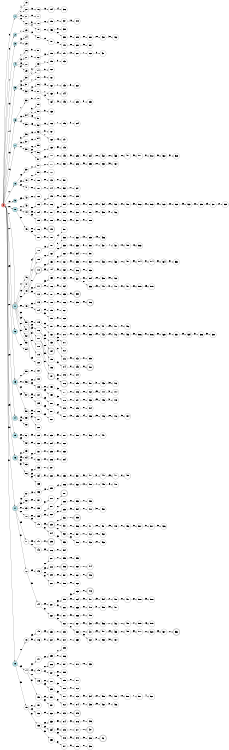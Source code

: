 digraph APTA {
__start0 [label="" shape="none"];

rankdir=LR;
size="8,5";

s0 [style="filled", color="black", fillcolor="#ff817b" shape="circle", label="0"];
s1 [style="filled", color="black", fillcolor="powderblue" shape="circle", label="1"];
s2 [style="filled", color="black", fillcolor="powderblue" shape="circle", label="2"];
s3 [style="filled", color="black", fillcolor="powderblue" shape="circle", label="3"];
s4 [style="filled", color="black", fillcolor="powderblue" shape="circle", label="4"];
s5 [style="filled", color="black", fillcolor="powderblue" shape="circle", label="5"];
s6 [style="filled", color="black", fillcolor="powderblue" shape="circle", label="6"];
s7 [style="filled", color="black", fillcolor="powderblue" shape="circle", label="7"];
s8 [style="filled", color="black", fillcolor="powderblue" shape="circle", label="8"];
s9 [style="filled", color="black", fillcolor="powderblue" shape="circle", label="9"];
s10 [style="filled", color="black", fillcolor="powderblue" shape="circle", label="10"];
s11 [style="rounded,filled", color="black", fillcolor="powderblue" shape="doublecircle", label="11"];
s12 [style="filled", color="black", fillcolor="powderblue" shape="circle", label="12"];
s13 [style="filled", color="black", fillcolor="powderblue" shape="circle", label="13"];
s14 [style="filled", color="black", fillcolor="powderblue" shape="circle", label="14"];
s15 [style="filled", color="black", fillcolor="powderblue" shape="circle", label="15"];
s16 [style="filled", color="black", fillcolor="powderblue" shape="circle", label="16"];
s17 [style="filled", color="black", fillcolor="powderblue" shape="circle", label="17"];
s18 [style="filled", color="black", fillcolor="powderblue" shape="circle", label="18"];
s19 [style="filled", color="black", fillcolor="white" shape="circle", label="19"];
s20 [style="filled", color="black", fillcolor="white" shape="circle", label="20"];
s21 [style="filled", color="black", fillcolor="white" shape="circle", label="21"];
s22 [style="filled", color="black", fillcolor="white" shape="circle", label="22"];
s23 [style="filled", color="black", fillcolor="white" shape="circle", label="23"];
s24 [style="filled", color="black", fillcolor="white" shape="circle", label="24"];
s25 [style="filled", color="black", fillcolor="white" shape="circle", label="25"];
s26 [style="filled", color="black", fillcolor="white" shape="circle", label="26"];
s27 [style="filled", color="black", fillcolor="white" shape="circle", label="27"];
s28 [style="filled", color="black", fillcolor="white" shape="circle", label="28"];
s29 [style="filled", color="black", fillcolor="white" shape="circle", label="29"];
s30 [style="filled", color="black", fillcolor="white" shape="circle", label="30"];
s31 [style="filled", color="black", fillcolor="white" shape="circle", label="31"];
s32 [style="filled", color="black", fillcolor="white" shape="circle", label="32"];
s33 [style="filled", color="black", fillcolor="white" shape="circle", label="33"];
s34 [style="filled", color="black", fillcolor="white" shape="circle", label="34"];
s35 [style="filled", color="black", fillcolor="white" shape="circle", label="35"];
s36 [style="filled", color="black", fillcolor="white" shape="circle", label="36"];
s37 [style="filled", color="black", fillcolor="white" shape="circle", label="37"];
s38 [style="filled", color="black", fillcolor="white" shape="circle", label="38"];
s39 [style="filled", color="black", fillcolor="white" shape="circle", label="39"];
s40 [style="filled", color="black", fillcolor="white" shape="circle", label="40"];
s41 [style="filled", color="black", fillcolor="white" shape="circle", label="41"];
s42 [style="filled", color="black", fillcolor="white" shape="circle", label="42"];
s43 [style="filled", color="black", fillcolor="white" shape="circle", label="43"];
s44 [style="filled", color="black", fillcolor="white" shape="circle", label="44"];
s45 [style="filled", color="black", fillcolor="white" shape="circle", label="45"];
s46 [style="filled", color="black", fillcolor="white" shape="circle", label="46"];
s47 [style="filled", color="black", fillcolor="white" shape="circle", label="47"];
s48 [style="filled", color="black", fillcolor="white" shape="circle", label="48"];
s49 [style="filled", color="black", fillcolor="white" shape="circle", label="49"];
s50 [style="filled", color="black", fillcolor="white" shape="circle", label="50"];
s51 [style="filled", color="black", fillcolor="white" shape="circle", label="51"];
s52 [style="filled", color="black", fillcolor="white" shape="circle", label="52"];
s53 [style="filled", color="black", fillcolor="white" shape="circle", label="53"];
s54 [style="filled", color="black", fillcolor="white" shape="circle", label="54"];
s55 [style="filled", color="black", fillcolor="white" shape="circle", label="55"];
s56 [style="filled", color="black", fillcolor="white" shape="circle", label="56"];
s57 [style="filled", color="black", fillcolor="white" shape="circle", label="57"];
s58 [style="filled", color="black", fillcolor="white" shape="circle", label="58"];
s59 [style="filled", color="black", fillcolor="white" shape="circle", label="59"];
s60 [style="filled", color="black", fillcolor="white" shape="circle", label="60"];
s61 [style="filled", color="black", fillcolor="white" shape="circle", label="61"];
s62 [style="filled", color="black", fillcolor="white" shape="circle", label="62"];
s63 [style="filled", color="black", fillcolor="white" shape="circle", label="63"];
s64 [style="filled", color="black", fillcolor="white" shape="circle", label="64"];
s65 [style="filled", color="black", fillcolor="white" shape="circle", label="65"];
s66 [style="filled", color="black", fillcolor="white" shape="circle", label="66"];
s67 [style="filled", color="black", fillcolor="white" shape="circle", label="67"];
s68 [style="filled", color="black", fillcolor="white" shape="circle", label="68"];
s69 [style="filled", color="black", fillcolor="white" shape="circle", label="69"];
s70 [style="filled", color="black", fillcolor="white" shape="circle", label="70"];
s71 [style="filled", color="black", fillcolor="white" shape="circle", label="71"];
s72 [style="filled", color="black", fillcolor="white" shape="circle", label="72"];
s73 [style="filled", color="black", fillcolor="white" shape="circle", label="73"];
s74 [style="filled", color="black", fillcolor="white" shape="circle", label="74"];
s75 [style="filled", color="black", fillcolor="white" shape="circle", label="75"];
s76 [style="filled", color="black", fillcolor="white" shape="circle", label="76"];
s77 [style="filled", color="black", fillcolor="white" shape="circle", label="77"];
s78 [style="filled", color="black", fillcolor="white" shape="circle", label="78"];
s79 [style="filled", color="black", fillcolor="white" shape="circle", label="79"];
s80 [style="filled", color="black", fillcolor="white" shape="circle", label="80"];
s81 [style="filled", color="black", fillcolor="white" shape="circle", label="81"];
s82 [style="filled", color="black", fillcolor="white" shape="circle", label="82"];
s83 [style="filled", color="black", fillcolor="white" shape="circle", label="83"];
s84 [style="filled", color="black", fillcolor="white" shape="circle", label="84"];
s85 [style="filled", color="black", fillcolor="white" shape="circle", label="85"];
s86 [style="filled", color="black", fillcolor="white" shape="circle", label="86"];
s87 [style="filled", color="black", fillcolor="white" shape="circle", label="87"];
s88 [style="filled", color="black", fillcolor="white" shape="circle", label="88"];
s89 [style="filled", color="black", fillcolor="white" shape="circle", label="89"];
s90 [style="filled", color="black", fillcolor="white" shape="circle", label="90"];
s91 [style="filled", color="black", fillcolor="white" shape="circle", label="91"];
s92 [style="filled", color="black", fillcolor="white" shape="circle", label="92"];
s93 [style="filled", color="black", fillcolor="white" shape="circle", label="93"];
s94 [style="filled", color="black", fillcolor="white" shape="circle", label="94"];
s95 [style="filled", color="black", fillcolor="white" shape="circle", label="95"];
s96 [style="filled", color="black", fillcolor="white" shape="circle", label="96"];
s97 [style="filled", color="black", fillcolor="white" shape="circle", label="97"];
s98 [style="filled", color="black", fillcolor="white" shape="circle", label="98"];
s99 [style="filled", color="black", fillcolor="white" shape="circle", label="99"];
s100 [style="filled", color="black", fillcolor="white" shape="circle", label="100"];
s101 [style="filled", color="black", fillcolor="white" shape="circle", label="101"];
s102 [style="filled", color="black", fillcolor="white" shape="circle", label="102"];
s103 [style="filled", color="black", fillcolor="white" shape="circle", label="103"];
s104 [style="filled", color="black", fillcolor="white" shape="circle", label="104"];
s105 [style="filled", color="black", fillcolor="white" shape="circle", label="105"];
s106 [style="filled", color="black", fillcolor="white" shape="circle", label="106"];
s107 [style="filled", color="black", fillcolor="white" shape="circle", label="107"];
s108 [style="filled", color="black", fillcolor="white" shape="circle", label="108"];
s109 [style="filled", color="black", fillcolor="white" shape="circle", label="109"];
s110 [style="rounded,filled", color="black", fillcolor="white" shape="doublecircle", label="110"];
s111 [style="filled", color="black", fillcolor="white" shape="circle", label="111"];
s112 [style="filled", color="black", fillcolor="white" shape="circle", label="112"];
s113 [style="filled", color="black", fillcolor="white" shape="circle", label="113"];
s114 [style="filled", color="black", fillcolor="white" shape="circle", label="114"];
s115 [style="filled", color="black", fillcolor="white" shape="circle", label="115"];
s116 [style="filled", color="black", fillcolor="white" shape="circle", label="116"];
s117 [style="filled", color="black", fillcolor="white" shape="circle", label="117"];
s118 [style="filled", color="black", fillcolor="white" shape="circle", label="118"];
s119 [style="filled", color="black", fillcolor="white" shape="circle", label="119"];
s120 [style="filled", color="black", fillcolor="white" shape="circle", label="120"];
s121 [style="filled", color="black", fillcolor="white" shape="circle", label="121"];
s122 [style="filled", color="black", fillcolor="white" shape="circle", label="122"];
s123 [style="filled", color="black", fillcolor="white" shape="circle", label="123"];
s124 [style="filled", color="black", fillcolor="white" shape="circle", label="124"];
s125 [style="filled", color="black", fillcolor="white" shape="circle", label="125"];
s126 [style="filled", color="black", fillcolor="white" shape="circle", label="126"];
s127 [style="filled", color="black", fillcolor="white" shape="circle", label="127"];
s128 [style="filled", color="black", fillcolor="white" shape="circle", label="128"];
s129 [style="filled", color="black", fillcolor="white" shape="circle", label="129"];
s130 [style="filled", color="black", fillcolor="white" shape="circle", label="130"];
s131 [style="filled", color="black", fillcolor="white" shape="circle", label="131"];
s132 [style="filled", color="black", fillcolor="white" shape="circle", label="132"];
s133 [style="filled", color="black", fillcolor="white" shape="circle", label="133"];
s134 [style="filled", color="black", fillcolor="white" shape="circle", label="134"];
s135 [style="filled", color="black", fillcolor="white" shape="circle", label="135"];
s136 [style="filled", color="black", fillcolor="white" shape="circle", label="136"];
s137 [style="filled", color="black", fillcolor="white" shape="circle", label="137"];
s138 [style="filled", color="black", fillcolor="white" shape="circle", label="138"];
s139 [style="filled", color="black", fillcolor="white" shape="circle", label="139"];
s140 [style="filled", color="black", fillcolor="white" shape="circle", label="140"];
s141 [style="filled", color="black", fillcolor="white" shape="circle", label="141"];
s142 [style="filled", color="black", fillcolor="white" shape="circle", label="142"];
s143 [style="filled", color="black", fillcolor="white" shape="circle", label="143"];
s144 [style="filled", color="black", fillcolor="white" shape="circle", label="144"];
s145 [style="filled", color="black", fillcolor="white" shape="circle", label="145"];
s146 [style="filled", color="black", fillcolor="white" shape="circle", label="146"];
s147 [style="filled", color="black", fillcolor="white" shape="circle", label="147"];
s148 [style="filled", color="black", fillcolor="white" shape="circle", label="148"];
s149 [style="filled", color="black", fillcolor="white" shape="circle", label="149"];
s150 [style="filled", color="black", fillcolor="white" shape="circle", label="150"];
s151 [style="filled", color="black", fillcolor="white" shape="circle", label="151"];
s152 [style="filled", color="black", fillcolor="white" shape="circle", label="152"];
s153 [style="filled", color="black", fillcolor="white" shape="circle", label="153"];
s154 [style="filled", color="black", fillcolor="white" shape="circle", label="154"];
s155 [style="filled", color="black", fillcolor="white" shape="circle", label="155"];
s156 [style="filled", color="black", fillcolor="white" shape="circle", label="156"];
s157 [style="filled", color="black", fillcolor="white" shape="circle", label="157"];
s158 [style="filled", color="black", fillcolor="white" shape="circle", label="158"];
s159 [style="filled", color="black", fillcolor="white" shape="circle", label="159"];
s160 [style="filled", color="black", fillcolor="white" shape="circle", label="160"];
s161 [style="filled", color="black", fillcolor="white" shape="circle", label="161"];
s162 [style="filled", color="black", fillcolor="white" shape="circle", label="162"];
s163 [style="filled", color="black", fillcolor="white" shape="circle", label="163"];
s164 [style="filled", color="black", fillcolor="white" shape="circle", label="164"];
s165 [style="filled", color="black", fillcolor="white" shape="circle", label="165"];
s166 [style="filled", color="black", fillcolor="white" shape="circle", label="166"];
s167 [style="filled", color="black", fillcolor="white" shape="circle", label="167"];
s168 [style="filled", color="black", fillcolor="white" shape="circle", label="168"];
s169 [style="filled", color="black", fillcolor="white" shape="circle", label="169"];
s170 [style="filled", color="black", fillcolor="white" shape="circle", label="170"];
s171 [style="filled", color="black", fillcolor="white" shape="circle", label="171"];
s172 [style="filled", color="black", fillcolor="white" shape="circle", label="172"];
s173 [style="filled", color="black", fillcolor="white" shape="circle", label="173"];
s174 [style="filled", color="black", fillcolor="white" shape="circle", label="174"];
s175 [style="filled", color="black", fillcolor="white" shape="circle", label="175"];
s176 [style="filled", color="black", fillcolor="white" shape="circle", label="176"];
s177 [style="filled", color="black", fillcolor="white" shape="circle", label="177"];
s178 [style="filled", color="black", fillcolor="white" shape="circle", label="178"];
s179 [style="rounded,filled", color="black", fillcolor="white" shape="doublecircle", label="179"];
s180 [style="filled", color="black", fillcolor="white" shape="circle", label="180"];
s181 [style="filled", color="black", fillcolor="white" shape="circle", label="181"];
s182 [style="filled", color="black", fillcolor="white" shape="circle", label="182"];
s183 [style="filled", color="black", fillcolor="white" shape="circle", label="183"];
s184 [style="filled", color="black", fillcolor="white" shape="circle", label="184"];
s185 [style="filled", color="black", fillcolor="white" shape="circle", label="185"];
s186 [style="filled", color="black", fillcolor="white" shape="circle", label="186"];
s187 [style="filled", color="black", fillcolor="white" shape="circle", label="187"];
s188 [style="filled", color="black", fillcolor="white" shape="circle", label="188"];
s189 [style="filled", color="black", fillcolor="white" shape="circle", label="189"];
s190 [style="filled", color="black", fillcolor="white" shape="circle", label="190"];
s191 [style="filled", color="black", fillcolor="white" shape="circle", label="191"];
s192 [style="filled", color="black", fillcolor="white" shape="circle", label="192"];
s193 [style="filled", color="black", fillcolor="white" shape="circle", label="193"];
s194 [style="rounded,filled", color="black", fillcolor="white" shape="doublecircle", label="194"];
s195 [style="filled", color="black", fillcolor="white" shape="circle", label="195"];
s196 [style="filled", color="black", fillcolor="white" shape="circle", label="196"];
s197 [style="rounded,filled", color="black", fillcolor="white" shape="doublecircle", label="197"];
s198 [style="filled", color="black", fillcolor="white" shape="circle", label="198"];
s199 [style="filled", color="black", fillcolor="white" shape="circle", label="199"];
s200 [style="filled", color="black", fillcolor="white" shape="circle", label="200"];
s201 [style="filled", color="black", fillcolor="white" shape="circle", label="201"];
s202 [style="filled", color="black", fillcolor="white" shape="circle", label="202"];
s203 [style="filled", color="black", fillcolor="white" shape="circle", label="203"];
s204 [style="filled", color="black", fillcolor="white" shape="circle", label="204"];
s205 [style="filled", color="black", fillcolor="white" shape="circle", label="205"];
s206 [style="filled", color="black", fillcolor="white" shape="circle", label="206"];
s207 [style="filled", color="black", fillcolor="white" shape="circle", label="207"];
s208 [style="filled", color="black", fillcolor="white" shape="circle", label="208"];
s209 [style="filled", color="black", fillcolor="white" shape="circle", label="209"];
s210 [style="filled", color="black", fillcolor="white" shape="circle", label="210"];
s211 [style="filled", color="black", fillcolor="white" shape="circle", label="211"];
s212 [style="filled", color="black", fillcolor="white" shape="circle", label="212"];
s213 [style="rounded,filled", color="black", fillcolor="white" shape="doublecircle", label="213"];
s214 [style="filled", color="black", fillcolor="white" shape="circle", label="214"];
s215 [style="rounded,filled", color="black", fillcolor="white" shape="doublecircle", label="215"];
s216 [style="filled", color="black", fillcolor="white" shape="circle", label="216"];
s217 [style="filled", color="black", fillcolor="white" shape="circle", label="217"];
s218 [style="filled", color="black", fillcolor="white" shape="circle", label="218"];
s219 [style="filled", color="black", fillcolor="white" shape="circle", label="219"];
s220 [style="filled", color="black", fillcolor="white" shape="circle", label="220"];
s221 [style="filled", color="black", fillcolor="white" shape="circle", label="221"];
s222 [style="filled", color="black", fillcolor="white" shape="circle", label="222"];
s223 [style="filled", color="black", fillcolor="white" shape="circle", label="223"];
s224 [style="filled", color="black", fillcolor="white" shape="circle", label="224"];
s225 [style="filled", color="black", fillcolor="white" shape="circle", label="225"];
s226 [style="rounded,filled", color="black", fillcolor="white" shape="doublecircle", label="226"];
s227 [style="filled", color="black", fillcolor="white" shape="circle", label="227"];
s228 [style="filled", color="black", fillcolor="white" shape="circle", label="228"];
s229 [style="filled", color="black", fillcolor="white" shape="circle", label="229"];
s230 [style="filled", color="black", fillcolor="white" shape="circle", label="230"];
s231 [style="filled", color="black", fillcolor="white" shape="circle", label="231"];
s232 [style="filled", color="black", fillcolor="white" shape="circle", label="232"];
s233 [style="filled", color="black", fillcolor="white" shape="circle", label="233"];
s234 [style="filled", color="black", fillcolor="white" shape="circle", label="234"];
s235 [style="filled", color="black", fillcolor="white" shape="circle", label="235"];
s236 [style="filled", color="black", fillcolor="white" shape="circle", label="236"];
s237 [style="filled", color="black", fillcolor="white" shape="circle", label="237"];
s238 [style="filled", color="black", fillcolor="white" shape="circle", label="238"];
s239 [style="filled", color="black", fillcolor="white" shape="circle", label="239"];
s240 [style="filled", color="black", fillcolor="white" shape="circle", label="240"];
s241 [style="filled", color="black", fillcolor="white" shape="circle", label="241"];
s242 [style="filled", color="black", fillcolor="white" shape="circle", label="242"];
s243 [style="filled", color="black", fillcolor="white" shape="circle", label="243"];
s244 [style="filled", color="black", fillcolor="white" shape="circle", label="244"];
s245 [style="filled", color="black", fillcolor="white" shape="circle", label="245"];
s246 [style="filled", color="black", fillcolor="white" shape="circle", label="246"];
s247 [style="filled", color="black", fillcolor="white" shape="circle", label="247"];
s248 [style="filled", color="black", fillcolor="white" shape="circle", label="248"];
s249 [style="filled", color="black", fillcolor="white" shape="circle", label="249"];
s250 [style="filled", color="black", fillcolor="white" shape="circle", label="250"];
s251 [style="filled", color="black", fillcolor="white" shape="circle", label="251"];
s252 [style="filled", color="black", fillcolor="white" shape="circle", label="252"];
s253 [style="filled", color="black", fillcolor="white" shape="circle", label="253"];
s254 [style="filled", color="black", fillcolor="white" shape="circle", label="254"];
s255 [style="filled", color="black", fillcolor="white" shape="circle", label="255"];
s256 [style="filled", color="black", fillcolor="white" shape="circle", label="256"];
s257 [style="filled", color="black", fillcolor="white" shape="circle", label="257"];
s258 [style="filled", color="black", fillcolor="white" shape="circle", label="258"];
s259 [style="filled", color="black", fillcolor="white" shape="circle", label="259"];
s260 [style="filled", color="black", fillcolor="white" shape="circle", label="260"];
s261 [style="filled", color="black", fillcolor="white" shape="circle", label="261"];
s262 [style="filled", color="black", fillcolor="white" shape="circle", label="262"];
s263 [style="filled", color="black", fillcolor="white" shape="circle", label="263"];
s264 [style="filled", color="black", fillcolor="white" shape="circle", label="264"];
s265 [style="filled", color="black", fillcolor="white" shape="circle", label="265"];
s266 [style="filled", color="black", fillcolor="white" shape="circle", label="266"];
s267 [style="filled", color="black", fillcolor="white" shape="circle", label="267"];
s268 [style="filled", color="black", fillcolor="white" shape="circle", label="268"];
s269 [style="filled", color="black", fillcolor="white" shape="circle", label="269"];
s270 [style="filled", color="black", fillcolor="white" shape="circle", label="270"];
s271 [style="filled", color="black", fillcolor="white" shape="circle", label="271"];
s272 [style="filled", color="black", fillcolor="white" shape="circle", label="272"];
s273 [style="filled", color="black", fillcolor="white" shape="circle", label="273"];
s274 [style="filled", color="black", fillcolor="white" shape="circle", label="274"];
s275 [style="filled", color="black", fillcolor="white" shape="circle", label="275"];
s276 [style="rounded,filled", color="black", fillcolor="white" shape="doublecircle", label="276"];
s277 [style="filled", color="black", fillcolor="white" shape="circle", label="277"];
s278 [style="filled", color="black", fillcolor="white" shape="circle", label="278"];
s279 [style="filled", color="black", fillcolor="white" shape="circle", label="279"];
s280 [style="filled", color="black", fillcolor="white" shape="circle", label="280"];
s281 [style="filled", color="black", fillcolor="white" shape="circle", label="281"];
s282 [style="filled", color="black", fillcolor="white" shape="circle", label="282"];
s283 [style="filled", color="black", fillcolor="white" shape="circle", label="283"];
s284 [style="filled", color="black", fillcolor="white" shape="circle", label="284"];
s285 [style="filled", color="black", fillcolor="white" shape="circle", label="285"];
s286 [style="filled", color="black", fillcolor="white" shape="circle", label="286"];
s287 [style="rounded,filled", color="black", fillcolor="white" shape="doublecircle", label="287"];
s288 [style="filled", color="black", fillcolor="white" shape="circle", label="288"];
s289 [style="filled", color="black", fillcolor="white" shape="circle", label="289"];
s290 [style="filled", color="black", fillcolor="white" shape="circle", label="290"];
s291 [style="filled", color="black", fillcolor="white" shape="circle", label="291"];
s292 [style="filled", color="black", fillcolor="white" shape="circle", label="292"];
s293 [style="filled", color="black", fillcolor="white" shape="circle", label="293"];
s294 [style="filled", color="black", fillcolor="white" shape="circle", label="294"];
s295 [style="filled", color="black", fillcolor="white" shape="circle", label="295"];
s296 [style="rounded,filled", color="black", fillcolor="white" shape="doublecircle", label="296"];
s297 [style="filled", color="black", fillcolor="white" shape="circle", label="297"];
s298 [style="filled", color="black", fillcolor="white" shape="circle", label="298"];
s299 [style="filled", color="black", fillcolor="white" shape="circle", label="299"];
s300 [style="filled", color="black", fillcolor="white" shape="circle", label="300"];
s301 [style="filled", color="black", fillcolor="white" shape="circle", label="301"];
s302 [style="filled", color="black", fillcolor="white" shape="circle", label="302"];
s303 [style="filled", color="black", fillcolor="white" shape="circle", label="303"];
s304 [style="filled", color="black", fillcolor="white" shape="circle", label="304"];
s305 [style="filled", color="black", fillcolor="white" shape="circle", label="305"];
s306 [style="filled", color="black", fillcolor="white" shape="circle", label="306"];
s307 [style="filled", color="black", fillcolor="white" shape="circle", label="307"];
s308 [style="filled", color="black", fillcolor="white" shape="circle", label="308"];
s309 [style="filled", color="black", fillcolor="white" shape="circle", label="309"];
s310 [style="filled", color="black", fillcolor="white" shape="circle", label="310"];
s311 [style="filled", color="black", fillcolor="white" shape="circle", label="311"];
s312 [style="filled", color="black", fillcolor="white" shape="circle", label="312"];
s313 [style="filled", color="black", fillcolor="white" shape="circle", label="313"];
s314 [style="filled", color="black", fillcolor="white" shape="circle", label="314"];
s315 [style="filled", color="black", fillcolor="white" shape="circle", label="315"];
s316 [style="filled", color="black", fillcolor="white" shape="circle", label="316"];
s317 [style="filled", color="black", fillcolor="white" shape="circle", label="317"];
s318 [style="filled", color="black", fillcolor="white" shape="circle", label="318"];
s319 [style="filled", color="black", fillcolor="white" shape="circle", label="319"];
s320 [style="filled", color="black", fillcolor="white" shape="circle", label="320"];
s321 [style="filled", color="black", fillcolor="white" shape="circle", label="321"];
s322 [style="filled", color="black", fillcolor="white" shape="circle", label="322"];
s323 [style="filled", color="black", fillcolor="white" shape="circle", label="323"];
s324 [style="filled", color="black", fillcolor="white" shape="circle", label="324"];
s325 [style="filled", color="black", fillcolor="white" shape="circle", label="325"];
s326 [style="filled", color="black", fillcolor="white" shape="circle", label="326"];
s327 [style="filled", color="black", fillcolor="white" shape="circle", label="327"];
s328 [style="filled", color="black", fillcolor="white" shape="circle", label="328"];
s329 [style="filled", color="black", fillcolor="white" shape="circle", label="329"];
s330 [style="filled", color="black", fillcolor="white" shape="circle", label="330"];
s331 [style="filled", color="black", fillcolor="white" shape="circle", label="331"];
s332 [style="filled", color="black", fillcolor="white" shape="circle", label="332"];
s333 [style="filled", color="black", fillcolor="white" shape="circle", label="333"];
s334 [style="filled", color="black", fillcolor="white" shape="circle", label="334"];
s335 [style="filled", color="black", fillcolor="white" shape="circle", label="335"];
s336 [style="rounded,filled", color="black", fillcolor="white" shape="doublecircle", label="336"];
s337 [style="filled", color="black", fillcolor="white" shape="circle", label="337"];
s338 [style="rounded,filled", color="black", fillcolor="white" shape="doublecircle", label="338"];
s339 [style="filled", color="black", fillcolor="white" shape="circle", label="339"];
s340 [style="filled", color="black", fillcolor="white" shape="circle", label="340"];
s341 [style="filled", color="black", fillcolor="white" shape="circle", label="341"];
s342 [style="filled", color="black", fillcolor="white" shape="circle", label="342"];
s343 [style="filled", color="black", fillcolor="white" shape="circle", label="343"];
s344 [style="filled", color="black", fillcolor="white" shape="circle", label="344"];
s345 [style="filled", color="black", fillcolor="white" shape="circle", label="345"];
s346 [style="filled", color="black", fillcolor="white" shape="circle", label="346"];
s347 [style="filled", color="black", fillcolor="white" shape="circle", label="347"];
s348 [style="filled", color="black", fillcolor="white" shape="circle", label="348"];
s349 [style="filled", color="black", fillcolor="white" shape="circle", label="349"];
s350 [style="filled", color="black", fillcolor="white" shape="circle", label="350"];
s351 [style="filled", color="black", fillcolor="white" shape="circle", label="351"];
s352 [style="filled", color="black", fillcolor="white" shape="circle", label="352"];
s353 [style="filled", color="black", fillcolor="white" shape="circle", label="353"];
s354 [style="filled", color="black", fillcolor="white" shape="circle", label="354"];
s355 [style="rounded,filled", color="black", fillcolor="white" shape="doublecircle", label="355"];
s356 [style="filled", color="black", fillcolor="white" shape="circle", label="356"];
s357 [style="filled", color="black", fillcolor="white" shape="circle", label="357"];
s358 [style="filled", color="black", fillcolor="white" shape="circle", label="358"];
s359 [style="filled", color="black", fillcolor="white" shape="circle", label="359"];
s360 [style="filled", color="black", fillcolor="white" shape="circle", label="360"];
s361 [style="filled", color="black", fillcolor="white" shape="circle", label="361"];
s362 [style="filled", color="black", fillcolor="white" shape="circle", label="362"];
s363 [style="filled", color="black", fillcolor="white" shape="circle", label="363"];
s364 [style="filled", color="black", fillcolor="white" shape="circle", label="364"];
s365 [style="filled", color="black", fillcolor="white" shape="circle", label="365"];
s366 [style="filled", color="black", fillcolor="white" shape="circle", label="366"];
s367 [style="filled", color="black", fillcolor="white" shape="circle", label="367"];
s368 [style="filled", color="black", fillcolor="white" shape="circle", label="368"];
s369 [style="filled", color="black", fillcolor="white" shape="circle", label="369"];
s370 [style="filled", color="black", fillcolor="white" shape="circle", label="370"];
s371 [style="filled", color="black", fillcolor="white" shape="circle", label="371"];
s372 [style="filled", color="black", fillcolor="white" shape="circle", label="372"];
s373 [style="filled", color="black", fillcolor="white" shape="circle", label="373"];
s374 [style="filled", color="black", fillcolor="white" shape="circle", label="374"];
s375 [style="rounded,filled", color="black", fillcolor="white" shape="doublecircle", label="375"];
s376 [style="filled", color="black", fillcolor="white" shape="circle", label="376"];
s377 [style="filled", color="black", fillcolor="white" shape="circle", label="377"];
s378 [style="filled", color="black", fillcolor="white" shape="circle", label="378"];
s379 [style="filled", color="black", fillcolor="white" shape="circle", label="379"];
s380 [style="filled", color="black", fillcolor="white" shape="circle", label="380"];
s381 [style="filled", color="black", fillcolor="white" shape="circle", label="381"];
s382 [style="filled", color="black", fillcolor="white" shape="circle", label="382"];
s383 [style="filled", color="black", fillcolor="white" shape="circle", label="383"];
s384 [style="filled", color="black", fillcolor="white" shape="circle", label="384"];
s385 [style="filled", color="black", fillcolor="white" shape="circle", label="385"];
s386 [style="filled", color="black", fillcolor="white" shape="circle", label="386"];
s387 [style="filled", color="black", fillcolor="white" shape="circle", label="387"];
s388 [style="filled", color="black", fillcolor="white" shape="circle", label="388"];
s389 [style="filled", color="black", fillcolor="white" shape="circle", label="389"];
s390 [style="filled", color="black", fillcolor="white" shape="circle", label="390"];
s391 [style="filled", color="black", fillcolor="white" shape="circle", label="391"];
s392 [style="filled", color="black", fillcolor="white" shape="circle", label="392"];
s393 [style="filled", color="black", fillcolor="white" shape="circle", label="393"];
s394 [style="filled", color="black", fillcolor="white" shape="circle", label="394"];
s395 [style="filled", color="black", fillcolor="white" shape="circle", label="395"];
s396 [style="rounded,filled", color="black", fillcolor="white" shape="doublecircle", label="396"];
s397 [style="filled", color="black", fillcolor="white" shape="circle", label="397"];
s398 [style="filled", color="black", fillcolor="white" shape="circle", label="398"];
s399 [style="filled", color="black", fillcolor="white" shape="circle", label="399"];
s400 [style="rounded,filled", color="black", fillcolor="white" shape="doublecircle", label="400"];
s401 [style="filled", color="black", fillcolor="white" shape="circle", label="401"];
s402 [style="filled", color="black", fillcolor="white" shape="circle", label="402"];
s403 [style="filled", color="black", fillcolor="white" shape="circle", label="403"];
s404 [style="filled", color="black", fillcolor="white" shape="circle", label="404"];
s405 [style="filled", color="black", fillcolor="white" shape="circle", label="405"];
s406 [style="filled", color="black", fillcolor="white" shape="circle", label="406"];
s407 [style="filled", color="black", fillcolor="white" shape="circle", label="407"];
s408 [style="filled", color="black", fillcolor="white" shape="circle", label="408"];
s409 [style="filled", color="black", fillcolor="white" shape="circle", label="409"];
s410 [style="filled", color="black", fillcolor="white" shape="circle", label="410"];
s411 [style="filled", color="black", fillcolor="white" shape="circle", label="411"];
s412 [style="filled", color="black", fillcolor="white" shape="circle", label="412"];
s413 [style="filled", color="black", fillcolor="white" shape="circle", label="413"];
s414 [style="filled", color="black", fillcolor="white" shape="circle", label="414"];
s415 [style="rounded,filled", color="black", fillcolor="white" shape="doublecircle", label="415"];
s416 [style="rounded,filled", color="black", fillcolor="white" shape="doublecircle", label="416"];
s417 [style="filled", color="black", fillcolor="white" shape="circle", label="417"];
s418 [style="filled", color="black", fillcolor="white" shape="circle", label="418"];
s419 [style="filled", color="black", fillcolor="white" shape="circle", label="419"];
s420 [style="filled", color="black", fillcolor="white" shape="circle", label="420"];
s421 [style="filled", color="black", fillcolor="white" shape="circle", label="421"];
s422 [style="filled", color="black", fillcolor="white" shape="circle", label="422"];
s423 [style="filled", color="black", fillcolor="white" shape="circle", label="423"];
s424 [style="filled", color="black", fillcolor="white" shape="circle", label="424"];
s425 [style="filled", color="black", fillcolor="white" shape="circle", label="425"];
s426 [style="filled", color="black", fillcolor="white" shape="circle", label="426"];
s427 [style="rounded,filled", color="black", fillcolor="white" shape="doublecircle", label="427"];
s428 [style="filled", color="black", fillcolor="white" shape="circle", label="428"];
s429 [style="filled", color="black", fillcolor="white" shape="circle", label="429"];
s430 [style="filled", color="black", fillcolor="white" shape="circle", label="430"];
s431 [style="filled", color="black", fillcolor="white" shape="circle", label="431"];
s432 [style="filled", color="black", fillcolor="white" shape="circle", label="432"];
s433 [style="filled", color="black", fillcolor="white" shape="circle", label="433"];
s434 [style="filled", color="black", fillcolor="white" shape="circle", label="434"];
s435 [style="filled", color="black", fillcolor="white" shape="circle", label="435"];
s436 [style="filled", color="black", fillcolor="white" shape="circle", label="436"];
s437 [style="filled", color="black", fillcolor="white" shape="circle", label="437"];
s438 [style="filled", color="black", fillcolor="white" shape="circle", label="438"];
s439 [style="filled", color="black", fillcolor="white" shape="circle", label="439"];
s440 [style="filled", color="black", fillcolor="white" shape="circle", label="440"];
s441 [style="filled", color="black", fillcolor="white" shape="circle", label="441"];
s442 [style="filled", color="black", fillcolor="white" shape="circle", label="442"];
s443 [style="filled", color="black", fillcolor="white" shape="circle", label="443"];
s444 [style="filled", color="black", fillcolor="white" shape="circle", label="444"];
s445 [style="filled", color="black", fillcolor="white" shape="circle", label="445"];
s446 [style="filled", color="black", fillcolor="white" shape="circle", label="446"];
s447 [style="filled", color="black", fillcolor="white" shape="circle", label="447"];
s448 [style="filled", color="black", fillcolor="white" shape="circle", label="448"];
s449 [style="filled", color="black", fillcolor="white" shape="circle", label="449"];
s450 [style="filled", color="black", fillcolor="white" shape="circle", label="450"];
s451 [style="filled", color="black", fillcolor="white" shape="circle", label="451"];
s452 [style="filled", color="black", fillcolor="white" shape="circle", label="452"];
s453 [style="filled", color="black", fillcolor="white" shape="circle", label="453"];
s454 [style="filled", color="black", fillcolor="white" shape="circle", label="454"];
s455 [style="filled", color="black", fillcolor="white" shape="circle", label="455"];
s456 [style="filled", color="black", fillcolor="white" shape="circle", label="456"];
s457 [style="filled", color="black", fillcolor="white" shape="circle", label="457"];
s458 [style="filled", color="black", fillcolor="white" shape="circle", label="458"];
s459 [style="filled", color="black", fillcolor="white" shape="circle", label="459"];
s460 [style="filled", color="black", fillcolor="white" shape="circle", label="460"];
s461 [style="rounded,filled", color="black", fillcolor="white" shape="doublecircle", label="461"];
s462 [style="filled", color="black", fillcolor="white" shape="circle", label="462"];
s463 [style="filled", color="black", fillcolor="white" shape="circle", label="463"];
s464 [style="filled", color="black", fillcolor="white" shape="circle", label="464"];
s465 [style="filled", color="black", fillcolor="white" shape="circle", label="465"];
s466 [style="filled", color="black", fillcolor="white" shape="circle", label="466"];
s467 [style="filled", color="black", fillcolor="white" shape="circle", label="467"];
s468 [style="filled", color="black", fillcolor="white" shape="circle", label="468"];
s469 [style="filled", color="black", fillcolor="white" shape="circle", label="469"];
s470 [style="filled", color="black", fillcolor="white" shape="circle", label="470"];
s471 [style="filled", color="black", fillcolor="white" shape="circle", label="471"];
s472 [style="filled", color="black", fillcolor="white" shape="circle", label="472"];
s473 [style="filled", color="black", fillcolor="white" shape="circle", label="473"];
s474 [style="filled", color="black", fillcolor="white" shape="circle", label="474"];
s475 [style="filled", color="black", fillcolor="white" shape="circle", label="475"];
s476 [style="filled", color="black", fillcolor="white" shape="circle", label="476"];
s477 [style="filled", color="black", fillcolor="white" shape="circle", label="477"];
s478 [style="filled", color="black", fillcolor="white" shape="circle", label="478"];
s479 [style="filled", color="black", fillcolor="white" shape="circle", label="479"];
s480 [style="filled", color="black", fillcolor="white" shape="circle", label="480"];
s481 [style="filled", color="black", fillcolor="white" shape="circle", label="481"];
s482 [style="filled", color="black", fillcolor="white" shape="circle", label="482"];
s483 [style="filled", color="black", fillcolor="white" shape="circle", label="483"];
s484 [style="filled", color="black", fillcolor="white" shape="circle", label="484"];
s485 [style="filled", color="black", fillcolor="white" shape="circle", label="485"];
s486 [style="filled", color="black", fillcolor="white" shape="circle", label="486"];
s487 [style="filled", color="black", fillcolor="white" shape="circle", label="487"];
s488 [style="filled", color="black", fillcolor="white" shape="circle", label="488"];
s489 [style="filled", color="black", fillcolor="white" shape="circle", label="489"];
s490 [style="filled", color="black", fillcolor="white" shape="circle", label="490"];
s491 [style="filled", color="black", fillcolor="white" shape="circle", label="491"];
s492 [style="filled", color="black", fillcolor="white" shape="circle", label="492"];
s493 [style="filled", color="black", fillcolor="white" shape="circle", label="493"];
s494 [style="filled", color="black", fillcolor="white" shape="circle", label="494"];
s495 [style="filled", color="black", fillcolor="white" shape="circle", label="495"];
s496 [style="filled", color="black", fillcolor="white" shape="circle", label="496"];
s497 [style="filled", color="black", fillcolor="white" shape="circle", label="497"];
s498 [style="filled", color="black", fillcolor="white" shape="circle", label="498"];
s499 [style="filled", color="black", fillcolor="white" shape="circle", label="499"];
s500 [style="filled", color="black", fillcolor="white" shape="circle", label="500"];
s501 [style="filled", color="black", fillcolor="white" shape="circle", label="501"];
s502 [style="filled", color="black", fillcolor="white" shape="circle", label="502"];
s503 [style="filled", color="black", fillcolor="white" shape="circle", label="503"];
s504 [style="filled", color="black", fillcolor="white" shape="circle", label="504"];
s505 [style="filled", color="black", fillcolor="white" shape="circle", label="505"];
s506 [style="filled", color="black", fillcolor="white" shape="circle", label="506"];
s507 [style="filled", color="black", fillcolor="white" shape="circle", label="507"];
s508 [style="filled", color="black", fillcolor="white" shape="circle", label="508"];
s509 [style="filled", color="black", fillcolor="white" shape="circle", label="509"];
s510 [style="filled", color="black", fillcolor="white" shape="circle", label="510"];
s511 [style="filled", color="black", fillcolor="white" shape="circle", label="511"];
s512 [style="filled", color="black", fillcolor="white" shape="circle", label="512"];
s513 [style="filled", color="black", fillcolor="white" shape="circle", label="513"];
s514 [style="filled", color="black", fillcolor="white" shape="circle", label="514"];
s515 [style="filled", color="black", fillcolor="white" shape="circle", label="515"];
s516 [style="filled", color="black", fillcolor="white" shape="circle", label="516"];
s517 [style="filled", color="black", fillcolor="white" shape="circle", label="517"];
s518 [style="filled", color="black", fillcolor="white" shape="circle", label="518"];
s519 [style="filled", color="black", fillcolor="white" shape="circle", label="519"];
s520 [style="filled", color="black", fillcolor="white" shape="circle", label="520"];
s521 [style="filled", color="black", fillcolor="white" shape="circle", label="521"];
s522 [style="filled", color="black", fillcolor="white" shape="circle", label="522"];
s523 [style="filled", color="black", fillcolor="white" shape="circle", label="523"];
s524 [style="filled", color="black", fillcolor="white" shape="circle", label="524"];
s525 [style="filled", color="black", fillcolor="white" shape="circle", label="525"];
s526 [style="filled", color="black", fillcolor="white" shape="circle", label="526"];
s527 [style="filled", color="black", fillcolor="white" shape="circle", label="527"];
s528 [style="filled", color="black", fillcolor="white" shape="circle", label="528"];
s529 [style="filled", color="black", fillcolor="white" shape="circle", label="529"];
s530 [style="filled", color="black", fillcolor="white" shape="circle", label="530"];
s531 [style="filled", color="black", fillcolor="white" shape="circle", label="531"];
s532 [style="rounded,filled", color="black", fillcolor="white" shape="doublecircle", label="532"];
s533 [style="filled", color="black", fillcolor="white" shape="circle", label="533"];
s534 [style="filled", color="black", fillcolor="white" shape="circle", label="534"];
s535 [style="filled", color="black", fillcolor="white" shape="circle", label="535"];
s536 [style="filled", color="black", fillcolor="white" shape="circle", label="536"];
s537 [style="filled", color="black", fillcolor="white" shape="circle", label="537"];
s538 [style="filled", color="black", fillcolor="white" shape="circle", label="538"];
s539 [style="filled", color="black", fillcolor="white" shape="circle", label="539"];
s0 -> s1 [label="5"];
s0 -> s2 [label="6"];
s0 -> s3 [label="7"];
s0 -> s4 [label="13"];
s0 -> s5 [label="14"];
s0 -> s6 [label="15"];
s0 -> s7 [label="16"];
s0 -> s8 [label="17"];
s0 -> s9 [label="19"];
s0 -> s10 [label="20"];
s0 -> s11 [label="21"];
s0 -> s12 [label="22"];
s0 -> s13 [label="23"];
s0 -> s14 [label="27"];
s0 -> s15 [label="28"];
s0 -> s16 [label="29"];
s0 -> s17 [label="30"];
s0 -> s18 [label="31"];
s1 -> s19 [label="4"];
s1 -> s20 [label="7"];
s1 -> s21 [label="13"];
s1 -> s22 [label="16"];
s2 -> s23 [label="7"];
s3 -> s24 [label="13"];
s3 -> s25 [label="17"];
s4 -> s26 [label="7"];
s4 -> s27 [label="12"];
s4 -> s28 [label="15"];
s4 -> s29 [label="24"];
s5 -> s30 [label="12"];
s5 -> s31 [label="13"];
s5 -> s32 [label="15"];
s6 -> s33 [label="7"];
s6 -> s34 [label="13"];
s6 -> s35 [label="14"];
s7 -> s36 [label="5"];
s7 -> s37 [label="13"];
s7 -> s38 [label="17"];
s8 -> s39 [label="16"];
s8 -> s40 [label="20"];
s8 -> s41 [label="22"];
s9 -> s42 [label="25"];
s10 -> s43 [label="17"];
s10 -> s44 [label="21"];
s10 -> s45 [label="22"];
s11 -> s46 [label="17"];
s11 -> s47 [label="19"];
s11 -> s48 [label="20"];
s11 -> s49 [label="22"];
s11 -> s50 [label="23"];
s11 -> s51 [label="25"];
s11 -> s52 [label="27"];
s11 -> s53 [label="31"];
s12 -> s54 [label="20"];
s13 -> s55 [label="20"];
s13 -> s56 [label="21"];
s13 -> s57 [label="22"];
s13 -> s58 [label="29"];
s14 -> s59 [label="19"];
s14 -> s60 [label="30"];
s15 -> s61 [label="22"];
s15 -> s62 [label="23"];
s16 -> s63 [label="21"];
s16 -> s64 [label="23"];
s16 -> s65 [label="30"];
s16 -> s66 [label="31"];
s17 -> s67 [label="15"];
s17 -> s68 [label="23"];
s17 -> s69 [label="27"];
s17 -> s70 [label="28"];
s17 -> s71 [label="29"];
s17 -> s72 [label="31"];
s18 -> s73 [label="28"];
s18 -> s74 [label="29"];
s18 -> s75 [label="30"];
s20 -> s76 [label="13"];
s21 -> s77 [label="15"];
s22 -> s78 [label="5"];
s22 -> s79 [label="17"];
s23 -> s80 [label="18"];
s26 -> s81 [label="5"];
s27 -> s82 [label="9"];
s30 -> s83 [label="6"];
s30 -> s84 [label="7"];
s31 -> s85 [label="7"];
s32 -> s86 [label="12"];
s32 -> s87 [label="13"];
s33 -> s88 [label="5"];
s34 -> s89 [label="5"];
s34 -> s90 [label="7"];
s34 -> s91 [label="15"];
s35 -> s92 [label="15"];
s36 -> s93 [label="16"];
s37 -> s94 [label="15"];
s38 -> s95 [label="16"];
s38 -> s96 [label="20"];
s38 -> s97 [label="21"];
s39 -> s98 [label="17"];
s40 -> s99 [label="17"];
s40 -> s100 [label="21"];
s41 -> s101 [label="20"];
s42 -> s102 [label="28"];
s44 -> s103 [label="20"];
s44 -> s104 [label="23"];
s44 -> s105 [label="29"];
s45 -> s106 [label="28"];
s45 -> s107 [label="29"];
s47 -> s108 [label="24"];
s48 -> s109 [label="17"];
s48 -> s110 [label="21"];
s48 -> s111 [label="22"];
s48 -> s112 [label="23"];
s49 -> s113 [label="23"];
s49 -> s114 [label="28"];
s50 -> s115 [label="22"];
s50 -> s116 [label="28"];
s50 -> s117 [label="29"];
s50 -> s118 [label="31"];
s51 -> s119 [label="21"];
s53 -> s120 [label="29"];
s55 -> s121 [label="21"];
s56 -> s122 [label="20"];
s56 -> s123 [label="23"];
s57 -> s124 [label="23"];
s57 -> s125 [label="28"];
s58 -> s126 [label="23"];
s58 -> s127 [label="28"];
s58 -> s128 [label="31"];
s61 -> s129 [label="23"];
s62 -> s130 [label="29"];
s64 -> s131 [label="20"];
s64 -> s132 [label="21"];
s66 -> s133 [label="22"];
s66 -> s134 [label="29"];
s66 -> s135 [label="30"];
s67 -> s136 [label="13"];
s68 -> s137 [label="20"];
s69 -> s138 [label="30"];
s70 -> s139 [label="22"];
s70 -> s140 [label="29"];
s71 -> s141 [label="23"];
s71 -> s142 [label="28"];
s72 -> s143 [label="29"];
s72 -> s144 [label="30"];
s73 -> s145 [label="29"];
s73 -> s146 [label="30"];
s74 -> s147 [label="22"];
s74 -> s148 [label="23"];
s74 -> s149 [label="28"];
s74 -> s150 [label="31"];
s75 -> s151 [label="27"];
s75 -> s152 [label="28"];
s75 -> s153 [label="31"];
s76 -> s154 [label="15"];
s78 -> s155 [label="16"];
s79 -> s156 [label="20"];
s80 -> s157 [label="19"];
s82 -> s158 [label="13"];
s83 -> s159 [label="7"];
s84 -> s160 [label="5"];
s85 -> s161 [label="5"];
s86 -> s162 [label="13"];
s87 -> s163 [label="7"];
s87 -> s164 [label="12"];
s90 -> s165 [label="5"];
s92 -> s166 [label="13"];
s93 -> s167 [label="5"];
s93 -> s168 [label="7"];
s96 -> s169 [label="21"];
s97 -> s170 [label="23"];
s98 -> s171 [label="20"];
s99 -> s172 [label="20"];
s100 -> s173 [label="20"];
s101 -> s174 [label="17"];
s103 -> s175 [label="17"];
s103 -> s176 [label="21"];
s104 -> s177 [label="22"];
s105 -> s178 [label="23"];
s106 -> s179 [label="30"];
s107 -> s180 [label="31"];
s108 -> s181 [label="15"];
s109 -> s182 [label="16"];
s110 -> s183 [label="20"];
s110 -> s184 [label="23"];
s111 -> s185 [label="23"];
s111 -> s186 [label="28"];
s112 -> s187 [label="29"];
s113 -> s188 [label="28"];
s114 -> s189 [label="29"];
s114 -> s190 [label="30"];
s115 -> s191 [label="23"];
s115 -> s192 [label="28"];
s116 -> s193 [label="29"];
s116 -> s194 [label="30"];
s117 -> s195 [label="28"];
s117 -> s196 [label="30"];
s117 -> s197 [label="31"];
s123 -> s198 [label="22"];
s123 -> s199 [label="29"];
s124 -> s200 [label="29"];
s125 -> s201 [label="25"];
s126 -> s202 [label="29"];
s129 -> s203 [label="22"];
s130 -> s204 [label="28"];
s131 -> s205 [label="21"];
s132 -> s206 [label="20"];
s133 -> s207 [label="21"];
s134 -> s208 [label="31"];
s136 -> s209 [label="15"];
s138 -> s210 [label="31"];
s139 -> s211 [label="20"];
s139 -> s212 [label="23"];
s140 -> s213 [label="23"];
s140 -> s214 [label="31"];
s141 -> s215 [label="21"];
s142 -> s216 [label="23"];
s143 -> s217 [label="20"];
s143 -> s218 [label="23"];
s143 -> s219 [label="28"];
s143 -> s220 [label="31"];
s144 -> s221 [label="28"];
s144 -> s222 [label="31"];
s145 -> s223 [label="23"];
s146 -> s224 [label="31"];
s147 -> s225 [label="20"];
s148 -> s226 [label="21"];
s148 -> s227 [label="22"];
s149 -> s228 [label="22"];
s149 -> s229 [label="29"];
s150 -> s230 [label="29"];
s150 -> s231 [label="30"];
s152 -> s232 [label="29"];
s153 -> s233 [label="28"];
s153 -> s234 [label="29"];
s153 -> s235 [label="30"];
s154 -> s236 [label="14"];
s155 -> s237 [label="17"];
s156 -> s238 [label="21"];
s156 -> s239 [label="22"];
s157 -> s240 [label="25"];
s158 -> s241 [label="24"];
s159 -> s242 [label="5"];
s162 -> s243 [label="7"];
s163 -> s244 [label="5"];
s164 -> s245 [label="13"];
s166 -> s246 [label="7"];
s168 -> s247 [label="16"];
s169 -> s248 [label="23"];
s170 -> s249 [label="22"];
s171 -> s250 [label="21"];
s173 -> s251 [label="21"];
s174 -> s252 [label="16"];
s175 -> s253 [label="20"];
s177 -> s254 [label="23"];
s177 -> s255 [label="28"];
s178 -> s256 [label="29"];
s181 -> s257 [label="14"];
s182 -> s258 [label="5"];
s182 -> s259 [label="18"];
s183 -> s260 [label="21"];
s183 -> s261 [label="22"];
s184 -> s262 [label="29"];
s185 -> s263 [label="22"];
s186 -> s264 [label="30"];
s187 -> s265 [label="28"];
s188 -> s266 [label="30"];
s189 -> s267 [label="31"];
s190 -> s268 [label="31"];
s191 -> s269 [label="29"];
s192 -> s270 [label="22"];
s192 -> s271 [label="29"];
s192 -> s272 [label="30"];
s193 -> s273 [label="31"];
s195 -> s274 [label="30"];
s197 -> s275 [label="29"];
s197 -> s276 [label="30"];
s198 -> s277 [label="23"];
s199 -> s278 [label="23"];
s200 -> s279 [label="28"];
s201 -> s280 [label="24"];
s203 -> s281 [label="23"];
s204 -> s282 [label="30"];
s205 -> s283 [label="20"];
s206 -> s284 [label="21"];
s208 -> s285 [label="29"];
s209 -> s286 [label="14"];
s211 -> s287 [label="21"];
s212 -> s288 [label="21"];
s212 -> s289 [label="22"];
s213 -> s290 [label="20"];
s213 -> s291 [label="21"];
s213 -> s292 [label="22"];
s214 -> s293 [label="29"];
s216 -> s294 [label="21"];
s217 -> s295 [label="17"];
s218 -> s296 [label="21"];
s219 -> s297 [label="22"];
s220 -> s298 [label="29"];
s221 -> s299 [label="29"];
s221 -> s300 [label="30"];
s222 -> s301 [label="29"];
s222 -> s302 [label="30"];
s223 -> s303 [label="21"];
s224 -> s304 [label="29"];
s225 -> s305 [label="17"];
s225 -> s306 [label="21"];
s226 -> s307 [label="20"];
s227 -> s308 [label="20"];
s227 -> s309 [label="23"];
s228 -> s310 [label="23"];
s229 -> s311 [label="23"];
s230 -> s312 [label="31"];
s232 -> s313 [label="23"];
s233 -> s314 [label="29"];
s234 -> s315 [label="23"];
s234 -> s316 [label="28"];
s235 -> s317 [label="31"];
s237 -> s318 [label="16"];
s239 -> s319 [label="23"];
s240 -> s320 [label="28"];
s241 -> s321 [label="13"];
s243 -> s322 [label="5"];
s245 -> s323 [label="7"];
s246 -> s324 [label="5"];
s249 -> s325 [label="23"];
s250 -> s326 [label="23"];
s252 -> s327 [label="17"];
s253 -> s328 [label="17"];
s254 -> s329 [label="29"];
s255 -> s330 [label="29"];
s256 -> s331 [label="28"];
s258 -> s332 [label="7"];
s259 -> s333 [label="16"];
s260 -> s334 [label="23"];
s261 -> s335 [label="23"];
s262 -> s336 [label="31"];
s263 -> s337 [label="28"];
s265 -> s338 [label="30"];
s266 -> s339 [label="31"];
s269 -> s340 [label="22"];
s270 -> s341 [label="28"];
s273 -> s342 [label="29"];
s274 -> s343 [label="31"];
s275 -> s344 [label="31"];
s276 -> s345 [label="31"];
s277 -> s346 [label="22"];
s278 -> s347 [label="22"];
s279 -> s348 [label="29"];
s280 -> s349 [label="13"];
s281 -> s350 [label="21"];
s285 -> s351 [label="31"];
s286 -> s352 [label="12"];
s288 -> s353 [label="20"];
s289 -> s354 [label="29"];
s290 -> s355 [label="21"];
s291 -> s356 [label="20"];
s292 -> s357 [label="20"];
s292 -> s358 [label="23"];
s295 -> s359 [label="16"];
s296 -> s360 [label="20"];
s297 -> s361 [label="23"];
s298 -> s362 [label="30"];
s299 -> s363 [label="23"];
s299 -> s364 [label="28"];
s300 -> s365 [label="28"];
s301 -> s366 [label="23"];
s302 -> s367 [label="28"];
s302 -> s368 [label="31"];
s304 -> s369 [label="21"];
s307 -> s370 [label="17"];
s309 -> s371 [label="21"];
s310 -> s372 [label="21"];
s311 -> s373 [label="22"];
s312 -> s374 [label="29"];
s313 -> s375 [label="21"];
s314 -> s376 [label="23"];
s315 -> s377 [label="21"];
s316 -> s378 [label="29"];
s317 -> s379 [label="30"];
s319 -> s380 [label="22"];
s320 -> s381 [label="29"];
s321 -> s382 [label="7"];
s323 -> s383 [label="5"];
s325 -> s384 [label="29"];
s326 -> s385 [label="29"];
s329 -> s386 [label="23"];
s330 -> s387 [label="31"];
s331 -> s388 [label="31"];
s332 -> s389 [label="13"];
s333 -> s390 [label="6"];
s334 -> s391 [label="21"];
s335 -> s392 [label="22"];
s336 -> s393 [label="30"];
s337 -> s394 [label="29"];
s337 -> s395 [label="31"];
s339 -> s396 [label="30"];
s340 -> s397 [label="23"];
s341 -> s398 [label="25"];
s342 -> s399 [label="31"];
s343 -> s400 [label="30"];
s345 -> s401 [label="30"];
s346 -> s402 [label="28"];
s347 -> s403 [label="28"];
s348 -> s404 [label="31"];
s349 -> s405 [label="24"];
s350 -> s406 [label="20"];
s351 -> s407 [label="29"];
s352 -> s408 [label="13"];
s353 -> s409 [label="21"];
s354 -> s410 [label="31"];
s356 -> s411 [label="22"];
s357 -> s412 [label="17"];
s358 -> s413 [label="21"];
s360 -> s414 [label="21"];
s361 -> s415 [label="21"];
s363 -> s416 [label="21"];
s364 -> s417 [label="29"];
s365 -> s418 [label="30"];
s366 -> s419 [label="21"];
s367 -> s420 [label="29"];
s368 -> s421 [label="28"];
s368 -> s422 [label="29"];
s370 -> s423 [label="16"];
s373 -> s424 [label="23"];
s374 -> s425 [label="31"];
s376 -> s426 [label="21"];
s377 -> s427 [label="20"];
s378 -> s428 [label="23"];
s379 -> s429 [label="31"];
s380 -> s430 [label="28"];
s382 -> s431 [label="5"];
s384 -> s432 [label="28"];
s385 -> s433 [label="28"];
s386 -> s434 [label="22"];
s387 -> s435 [label="30"];
s389 -> s436 [label="15"];
s390 -> s437 [label="17"];
s392 -> s438 [label="28"];
s394 -> s439 [label="28"];
s395 -> s440 [label="29"];
s397 -> s441 [label="22"];
s398 -> s442 [label="23"];
s401 -> s443 [label="31"];
s402 -> s444 [label="29"];
s403 -> s445 [label="29"];
s405 -> s446 [label="25"];
s406 -> s447 [label="21"];
s407 -> s448 [label="31"];
s408 -> s449 [label="7"];
s410 -> s450 [label="30"];
s411 -> s451 [label="28"];
s412 -> s452 [label="16"];
s413 -> s453 [label="20"];
s417 -> s454 [label="23"];
s418 -> s455 [label="31"];
s420 -> s456 [label="23"];
s421 -> s457 [label="29"];
s422 -> s458 [label="31"];
s424 -> s459 [label="22"];
s425 -> s460 [label="29"];
s428 -> s461 [label="21"];
s430 -> s462 [label="30"];
s432 -> s463 [label="22"];
s433 -> s464 [label="30"];
s434 -> s465 [label="28"];
s435 -> s466 [label="31"];
s437 -> s467 [label="7"];
s438 -> s468 [label="22"];
s439 -> s469 [label="30"];
s440 -> s470 [label="31"];
s441 -> s471 [label="23"];
s442 -> s472 [label="22"];
s443 -> s473 [label="30"];
s444 -> s474 [label="31"];
s445 -> s475 [label="31"];
s446 -> s476 [label="28"];
s448 -> s477 [label="29"];
s449 -> s478 [label="5"];
s451 -> s479 [label="29"];
s454 -> s480 [label="21"];
s455 -> s481 [label="30"];
s456 -> s482 [label="21"];
s457 -> s483 [label="23"];
s458 -> s484 [label="30"];
s459 -> s485 [label="19"];
s460 -> s486 [label="31"];
s463 -> s487 [label="28"];
s465 -> s488 [label="22"];
s467 -> s489 [label="18"];
s468 -> s490 [label="28"];
s470 -> s491 [label="30"];
s471 -> s492 [label="21"];
s472 -> s493 [label="28"];
s476 -> s494 [label="29"];
s477 -> s495 [label="31"];
s479 -> s496 [label="31"];
s480 -> s497 [label="20"];
s482 -> s498 [label="20"];
s483 -> s499 [label="22"];
s485 -> s500 [label="18"];
s487 -> s501 [label="29"];
s488 -> s502 [label="23"];
s489 -> s503 [label="16"];
s490 -> s504 [label="29"];
s491 -> s505 [label="28"];
s493 -> s506 [label="29"];
s496 -> s507 [label="30"];
s497 -> s508 [label="22"];
s498 -> s509 [label="17"];
s499 -> s510 [label="23"];
s500 -> s511 [label="7"];
s501 -> s512 [label="31"];
s502 -> s513 [label="22"];
s504 -> s514 [label="31"];
s505 -> s515 [label="25"];
s506 -> s516 [label="31"];
s507 -> s517 [label="31"];
s508 -> s518 [label="23"];
s509 -> s519 [label="16"];
s510 -> s520 [label="22"];
s511 -> s521 [label="4"];
s512 -> s522 [label="30"];
s513 -> s523 [label="23"];
s514 -> s524 [label="30"];
s516 -> s525 [label="30"];
s517 -> s526 [label="30"];
s520 -> s527 [label="23"];
s522 -> s528 [label="31"];
s523 -> s529 [label="22"];
s524 -> s530 [label="31"];
s525 -> s531 [label="31"];
s527 -> s532 [label="21"];
s529 -> s533 [label="23"];
s531 -> s534 [label="29"];
s533 -> s535 [label="22"];
s534 -> s536 [label="31"];
s535 -> s537 [label="23"];
s536 -> s538 [label="30"];
s537 -> s539 [label="21"];

}